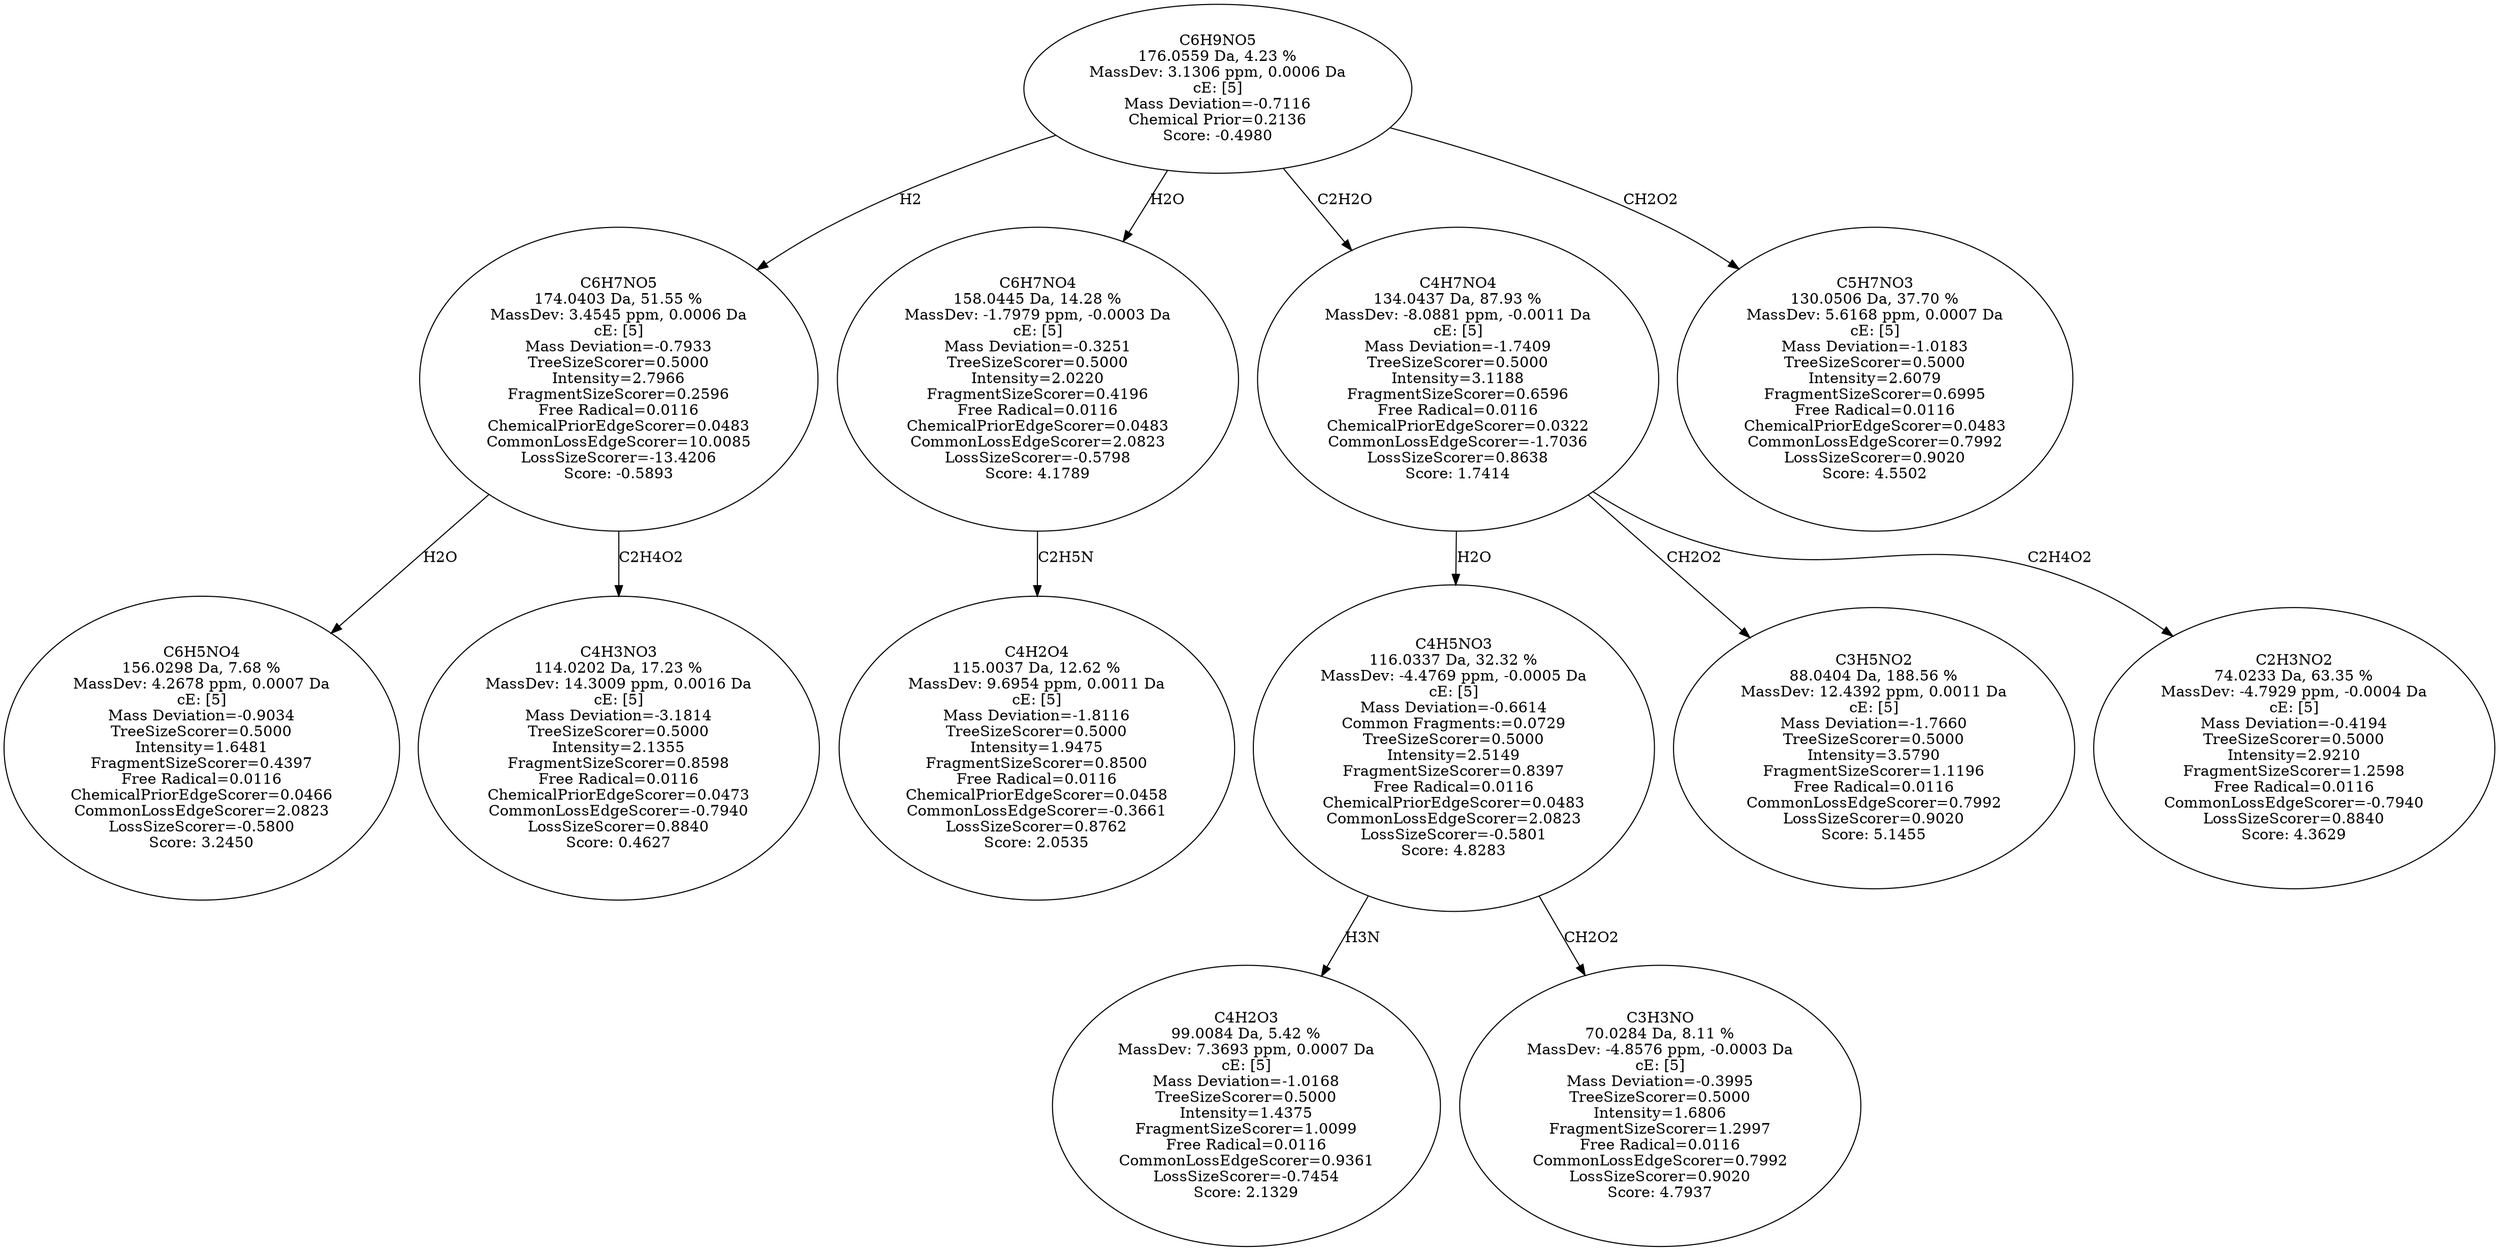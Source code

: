 strict digraph {
v1 [label="C6H5NO4\n156.0298 Da, 7.68 %\nMassDev: 4.2678 ppm, 0.0007 Da\ncE: [5]\nMass Deviation=-0.9034\nTreeSizeScorer=0.5000\nIntensity=1.6481\nFragmentSizeScorer=0.4397\nFree Radical=0.0116\nChemicalPriorEdgeScorer=0.0466\nCommonLossEdgeScorer=2.0823\nLossSizeScorer=-0.5800\nScore: 3.2450"];
v2 [label="C4H3NO3\n114.0202 Da, 17.23 %\nMassDev: 14.3009 ppm, 0.0016 Da\ncE: [5]\nMass Deviation=-3.1814\nTreeSizeScorer=0.5000\nIntensity=2.1355\nFragmentSizeScorer=0.8598\nFree Radical=0.0116\nChemicalPriorEdgeScorer=0.0473\nCommonLossEdgeScorer=-0.7940\nLossSizeScorer=0.8840\nScore: 0.4627"];
v3 [label="C6H7NO5\n174.0403 Da, 51.55 %\nMassDev: 3.4545 ppm, 0.0006 Da\ncE: [5]\nMass Deviation=-0.7933\nTreeSizeScorer=0.5000\nIntensity=2.7966\nFragmentSizeScorer=0.2596\nFree Radical=0.0116\nChemicalPriorEdgeScorer=0.0483\nCommonLossEdgeScorer=10.0085\nLossSizeScorer=-13.4206\nScore: -0.5893"];
v4 [label="C4H2O4\n115.0037 Da, 12.62 %\nMassDev: 9.6954 ppm, 0.0011 Da\ncE: [5]\nMass Deviation=-1.8116\nTreeSizeScorer=0.5000\nIntensity=1.9475\nFragmentSizeScorer=0.8500\nFree Radical=0.0116\nChemicalPriorEdgeScorer=0.0458\nCommonLossEdgeScorer=-0.3661\nLossSizeScorer=0.8762\nScore: 2.0535"];
v5 [label="C6H7NO4\n158.0445 Da, 14.28 %\nMassDev: -1.7979 ppm, -0.0003 Da\ncE: [5]\nMass Deviation=-0.3251\nTreeSizeScorer=0.5000\nIntensity=2.0220\nFragmentSizeScorer=0.4196\nFree Radical=0.0116\nChemicalPriorEdgeScorer=0.0483\nCommonLossEdgeScorer=2.0823\nLossSizeScorer=-0.5798\nScore: 4.1789"];
v6 [label="C4H2O3\n99.0084 Da, 5.42 %\nMassDev: 7.3693 ppm, 0.0007 Da\ncE: [5]\nMass Deviation=-1.0168\nTreeSizeScorer=0.5000\nIntensity=1.4375\nFragmentSizeScorer=1.0099\nFree Radical=0.0116\nCommonLossEdgeScorer=0.9361\nLossSizeScorer=-0.7454\nScore: 2.1329"];
v7 [label="C3H3NO\n70.0284 Da, 8.11 %\nMassDev: -4.8576 ppm, -0.0003 Da\ncE: [5]\nMass Deviation=-0.3995\nTreeSizeScorer=0.5000\nIntensity=1.6806\nFragmentSizeScorer=1.2997\nFree Radical=0.0116\nCommonLossEdgeScorer=0.7992\nLossSizeScorer=0.9020\nScore: 4.7937"];
v8 [label="C4H5NO3\n116.0337 Da, 32.32 %\nMassDev: -4.4769 ppm, -0.0005 Da\ncE: [5]\nMass Deviation=-0.6614\nCommon Fragments:=0.0729\nTreeSizeScorer=0.5000\nIntensity=2.5149\nFragmentSizeScorer=0.8397\nFree Radical=0.0116\nChemicalPriorEdgeScorer=0.0483\nCommonLossEdgeScorer=2.0823\nLossSizeScorer=-0.5801\nScore: 4.8283"];
v9 [label="C3H5NO2\n88.0404 Da, 188.56 %\nMassDev: 12.4392 ppm, 0.0011 Da\ncE: [5]\nMass Deviation=-1.7660\nTreeSizeScorer=0.5000\nIntensity=3.5790\nFragmentSizeScorer=1.1196\nFree Radical=0.0116\nCommonLossEdgeScorer=0.7992\nLossSizeScorer=0.9020\nScore: 5.1455"];
v10 [label="C2H3NO2\n74.0233 Da, 63.35 %\nMassDev: -4.7929 ppm, -0.0004 Da\ncE: [5]\nMass Deviation=-0.4194\nTreeSizeScorer=0.5000\nIntensity=2.9210\nFragmentSizeScorer=1.2598\nFree Radical=0.0116\nCommonLossEdgeScorer=-0.7940\nLossSizeScorer=0.8840\nScore: 4.3629"];
v11 [label="C4H7NO4\n134.0437 Da, 87.93 %\nMassDev: -8.0881 ppm, -0.0011 Da\ncE: [5]\nMass Deviation=-1.7409\nTreeSizeScorer=0.5000\nIntensity=3.1188\nFragmentSizeScorer=0.6596\nFree Radical=0.0116\nChemicalPriorEdgeScorer=0.0322\nCommonLossEdgeScorer=-1.7036\nLossSizeScorer=0.8638\nScore: 1.7414"];
v12 [label="C5H7NO3\n130.0506 Da, 37.70 %\nMassDev: 5.6168 ppm, 0.0007 Da\ncE: [5]\nMass Deviation=-1.0183\nTreeSizeScorer=0.5000\nIntensity=2.6079\nFragmentSizeScorer=0.6995\nFree Radical=0.0116\nChemicalPriorEdgeScorer=0.0483\nCommonLossEdgeScorer=0.7992\nLossSizeScorer=0.9020\nScore: 4.5502"];
v13 [label="C6H9NO5\n176.0559 Da, 4.23 %\nMassDev: 3.1306 ppm, 0.0006 Da\ncE: [5]\nMass Deviation=-0.7116\nChemical Prior=0.2136\nScore: -0.4980"];
v3 -> v1 [label="H2O"];
v3 -> v2 [label="C2H4O2"];
v13 -> v3 [label="H2"];
v5 -> v4 [label="C2H5N"];
v13 -> v5 [label="H2O"];
v8 -> v6 [label="H3N"];
v8 -> v7 [label="CH2O2"];
v11 -> v8 [label="H2O"];
v11 -> v9 [label="CH2O2"];
v11 -> v10 [label="C2H4O2"];
v13 -> v11 [label="C2H2O"];
v13 -> v12 [label="CH2O2"];
}
